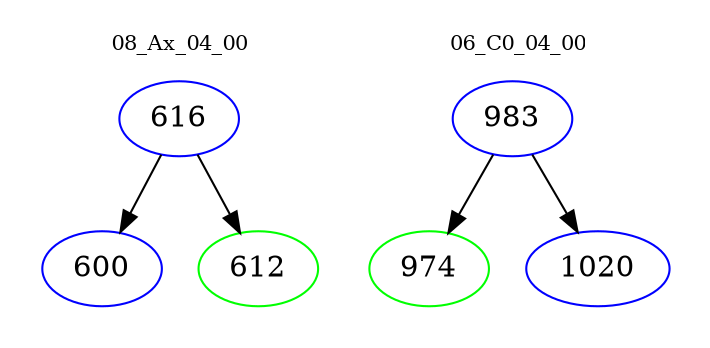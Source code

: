 digraph{
subgraph cluster_0 {
color = white
label = "08_Ax_04_00";
fontsize=10;
T0_616 [label="616", color="blue"]
T0_616 -> T0_600 [color="black"]
T0_600 [label="600", color="blue"]
T0_616 -> T0_612 [color="black"]
T0_612 [label="612", color="green"]
}
subgraph cluster_1 {
color = white
label = "06_C0_04_00";
fontsize=10;
T1_983 [label="983", color="blue"]
T1_983 -> T1_974 [color="black"]
T1_974 [label="974", color="green"]
T1_983 -> T1_1020 [color="black"]
T1_1020 [label="1020", color="blue"]
}
}
